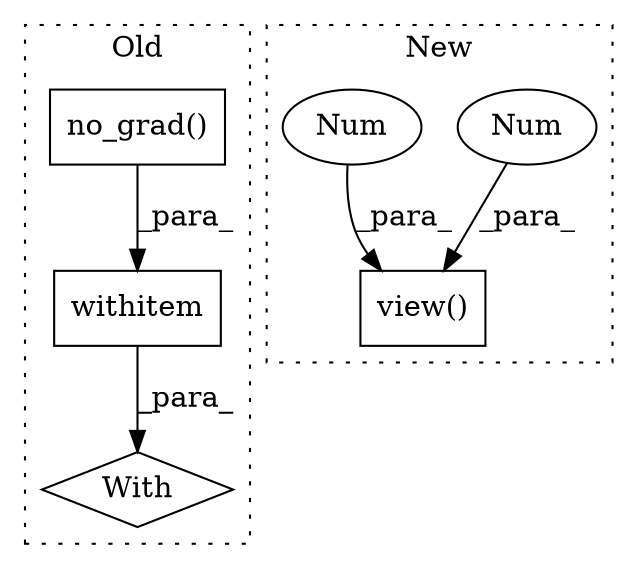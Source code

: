 digraph G {
subgraph cluster0 {
1 [label="withitem" a="49" s="1191" l="5" shape="box"];
3 [label="With" a="39" s="1186,1196" l="5,24" shape="diamond"];
6 [label="no_grad()" a="75" s="1191" l="15" shape="box"];
label = "Old";
style="dotted";
}
subgraph cluster1 {
2 [label="view()" a="75" s="1612,1706" l="76,1" shape="box"];
4 [label="Num" a="76" s="1702" l="1" shape="ellipse"];
5 [label="Num" a="76" s="1699" l="1" shape="ellipse"];
label = "New";
style="dotted";
}
1 -> 3 [label="_para_"];
4 -> 2 [label="_para_"];
5 -> 2 [label="_para_"];
6 -> 1 [label="_para_"];
}